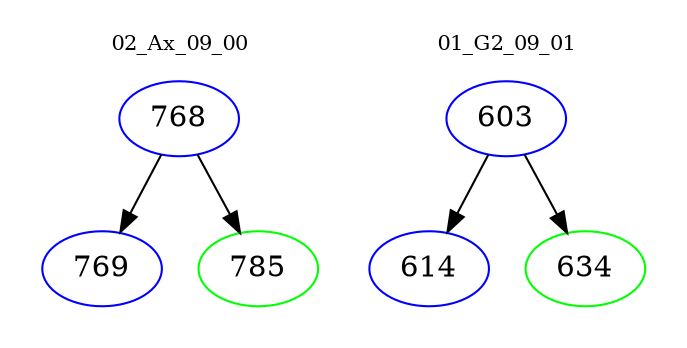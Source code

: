 digraph{
subgraph cluster_0 {
color = white
label = "02_Ax_09_00";
fontsize=10;
T0_768 [label="768", color="blue"]
T0_768 -> T0_769 [color="black"]
T0_769 [label="769", color="blue"]
T0_768 -> T0_785 [color="black"]
T0_785 [label="785", color="green"]
}
subgraph cluster_1 {
color = white
label = "01_G2_09_01";
fontsize=10;
T1_603 [label="603", color="blue"]
T1_603 -> T1_614 [color="black"]
T1_614 [label="614", color="blue"]
T1_603 -> T1_634 [color="black"]
T1_634 [label="634", color="green"]
}
}
